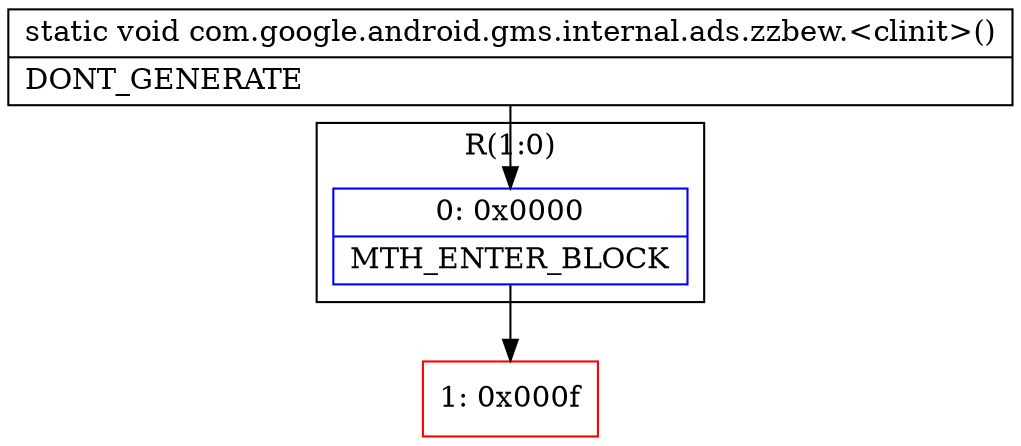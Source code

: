 digraph "CFG forcom.google.android.gms.internal.ads.zzbew.\<clinit\>()V" {
subgraph cluster_Region_1870063135 {
label = "R(1:0)";
node [shape=record,color=blue];
Node_0 [shape=record,label="{0\:\ 0x0000|MTH_ENTER_BLOCK\l}"];
}
Node_1 [shape=record,color=red,label="{1\:\ 0x000f}"];
MethodNode[shape=record,label="{static void com.google.android.gms.internal.ads.zzbew.\<clinit\>()  | DONT_GENERATE\l}"];
MethodNode -> Node_0;
Node_0 -> Node_1;
}

